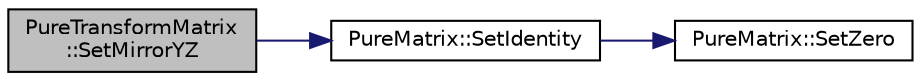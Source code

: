 digraph "PureTransformMatrix::SetMirrorYZ"
{
 // LATEX_PDF_SIZE
  edge [fontname="Helvetica",fontsize="10",labelfontname="Helvetica",labelfontsize="10"];
  node [fontname="Helvetica",fontsize="10",shape=record];
  rankdir="LR";
  Node1 [label="PureTransformMatrix\l::SetMirrorYZ",height=0.2,width=0.4,color="black", fillcolor="grey75", style="filled", fontcolor="black",tooltip="Sets the matrix to a mirroring matrix on the YZ planes."];
  Node1 -> Node2 [color="midnightblue",fontsize="10",style="solid",fontname="Helvetica"];
  Node2 [label="PureMatrix::SetIdentity",height=0.2,width=0.4,color="black", fillcolor="white", style="filled",URL="$class_pure_matrix.html#a9ea11ac44733d63306527e16788d51b3",tooltip="Sets the matrix to identity matrix."];
  Node2 -> Node3 [color="midnightblue",fontsize="10",style="solid",fontname="Helvetica"];
  Node3 [label="PureMatrix::SetZero",height=0.2,width=0.4,color="black", fillcolor="white", style="filled",URL="$class_pure_matrix.html#a313d17b13f39ef09b0bab77c5b3d513a",tooltip="Sets the matrix to zero matrix."];
}
